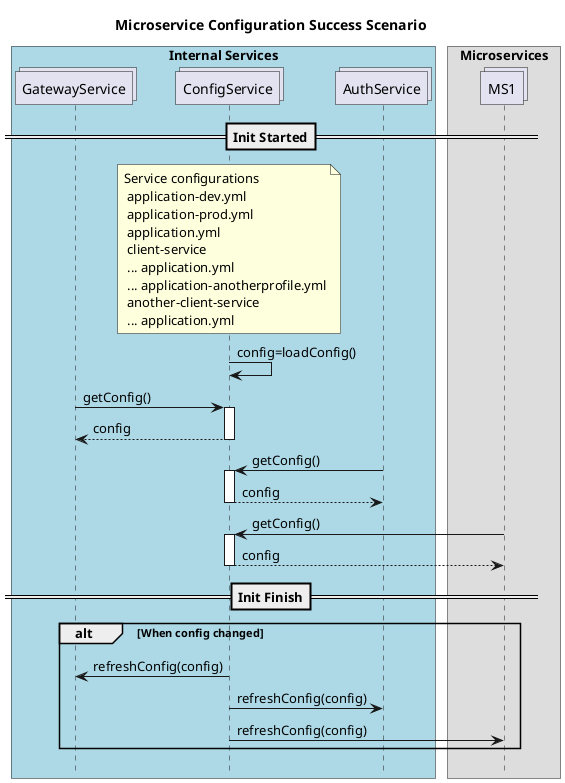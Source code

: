 @startuml ConfigurationScenario
!pragma teoz true

title "Microservice Configuration Success Scenario"
hide footbox
box "Internal Services" #LightBlue
collections GatewayService
collections ConfigService
collections AuthService
end box

box "Microservices"
collections MS1
end box


==Init Started==
note over ConfigService: Service configurations \n application-dev.yml \n application-prod.yml \n application.yml \n client-service \n ... application.yml \n ... application-anotherprofile.yml\n another-client-service \n ... application.yml

ConfigService -> ConfigService : config=loadConfig()
GatewayService -> ConfigService ++ : getConfig()
return config 
 AuthService -> ConfigService ++ : getConfig()
return config  
 MS1 -> ConfigService ++ : getConfig()
return config 
==Init Finish==

alt When config changed
ConfigService -> GatewayService : refreshConfig(config)
ConfigService -> AuthService : refreshConfig(config)
ConfigService -> MS1 : refreshConfig(config)
end


@enduml